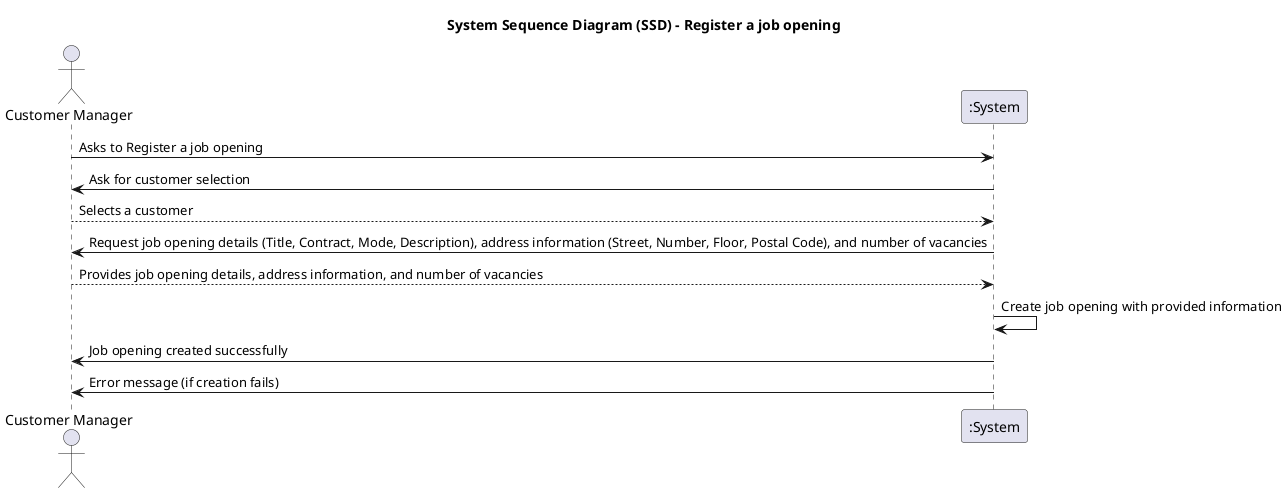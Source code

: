 @startuml

title System Sequence Diagram (SSD) - Register a job opening

actor "Customer Manager" as U
participant ":System" as S

U -> S : Asks to Register a job opening
S -> U : Ask for customer selection
U --> S : Selects a customer

S -> U : Request job opening details (Title, Contract, Mode, Description), address information (Street, Number, Floor, Postal Code), and number of vacancies
U --> S : Provides job opening details, address information, and number of vacancies

S -> S : Create job opening with provided information

S -> U : Job opening created successfully
S -> U : Error message (if creation fails)

@enduml